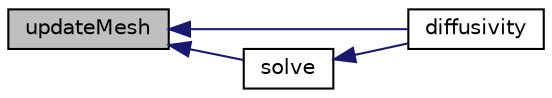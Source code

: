 digraph "updateMesh"
{
  bgcolor="transparent";
  edge [fontname="Helvetica",fontsize="10",labelfontname="Helvetica",labelfontsize="10"];
  node [fontname="Helvetica",fontsize="10",shape=record];
  rankdir="LR";
  Node1 [label="updateMesh",height=0.2,width=0.4,color="black", fillcolor="grey75", style="filled", fontcolor="black"];
  Node1 -> Node2 [dir="back",color="midnightblue",fontsize="10",style="solid",fontname="Helvetica"];
  Node2 [label="diffusivity",height=0.2,width=0.4,color="black",URL="$a00562.html#abb68c0e94331e85080d13f0823f0b8c8",tooltip="Return diffusivity. "];
  Node1 -> Node3 [dir="back",color="midnightblue",fontsize="10",style="solid",fontname="Helvetica"];
  Node3 [label="solve",height=0.2,width=0.4,color="black",URL="$a00562.html#af7d39f0eac0af0ed5785935ac72a1e7d",tooltip="Solve for motion. "];
  Node3 -> Node2 [dir="back",color="midnightblue",fontsize="10",style="solid",fontname="Helvetica"];
}
